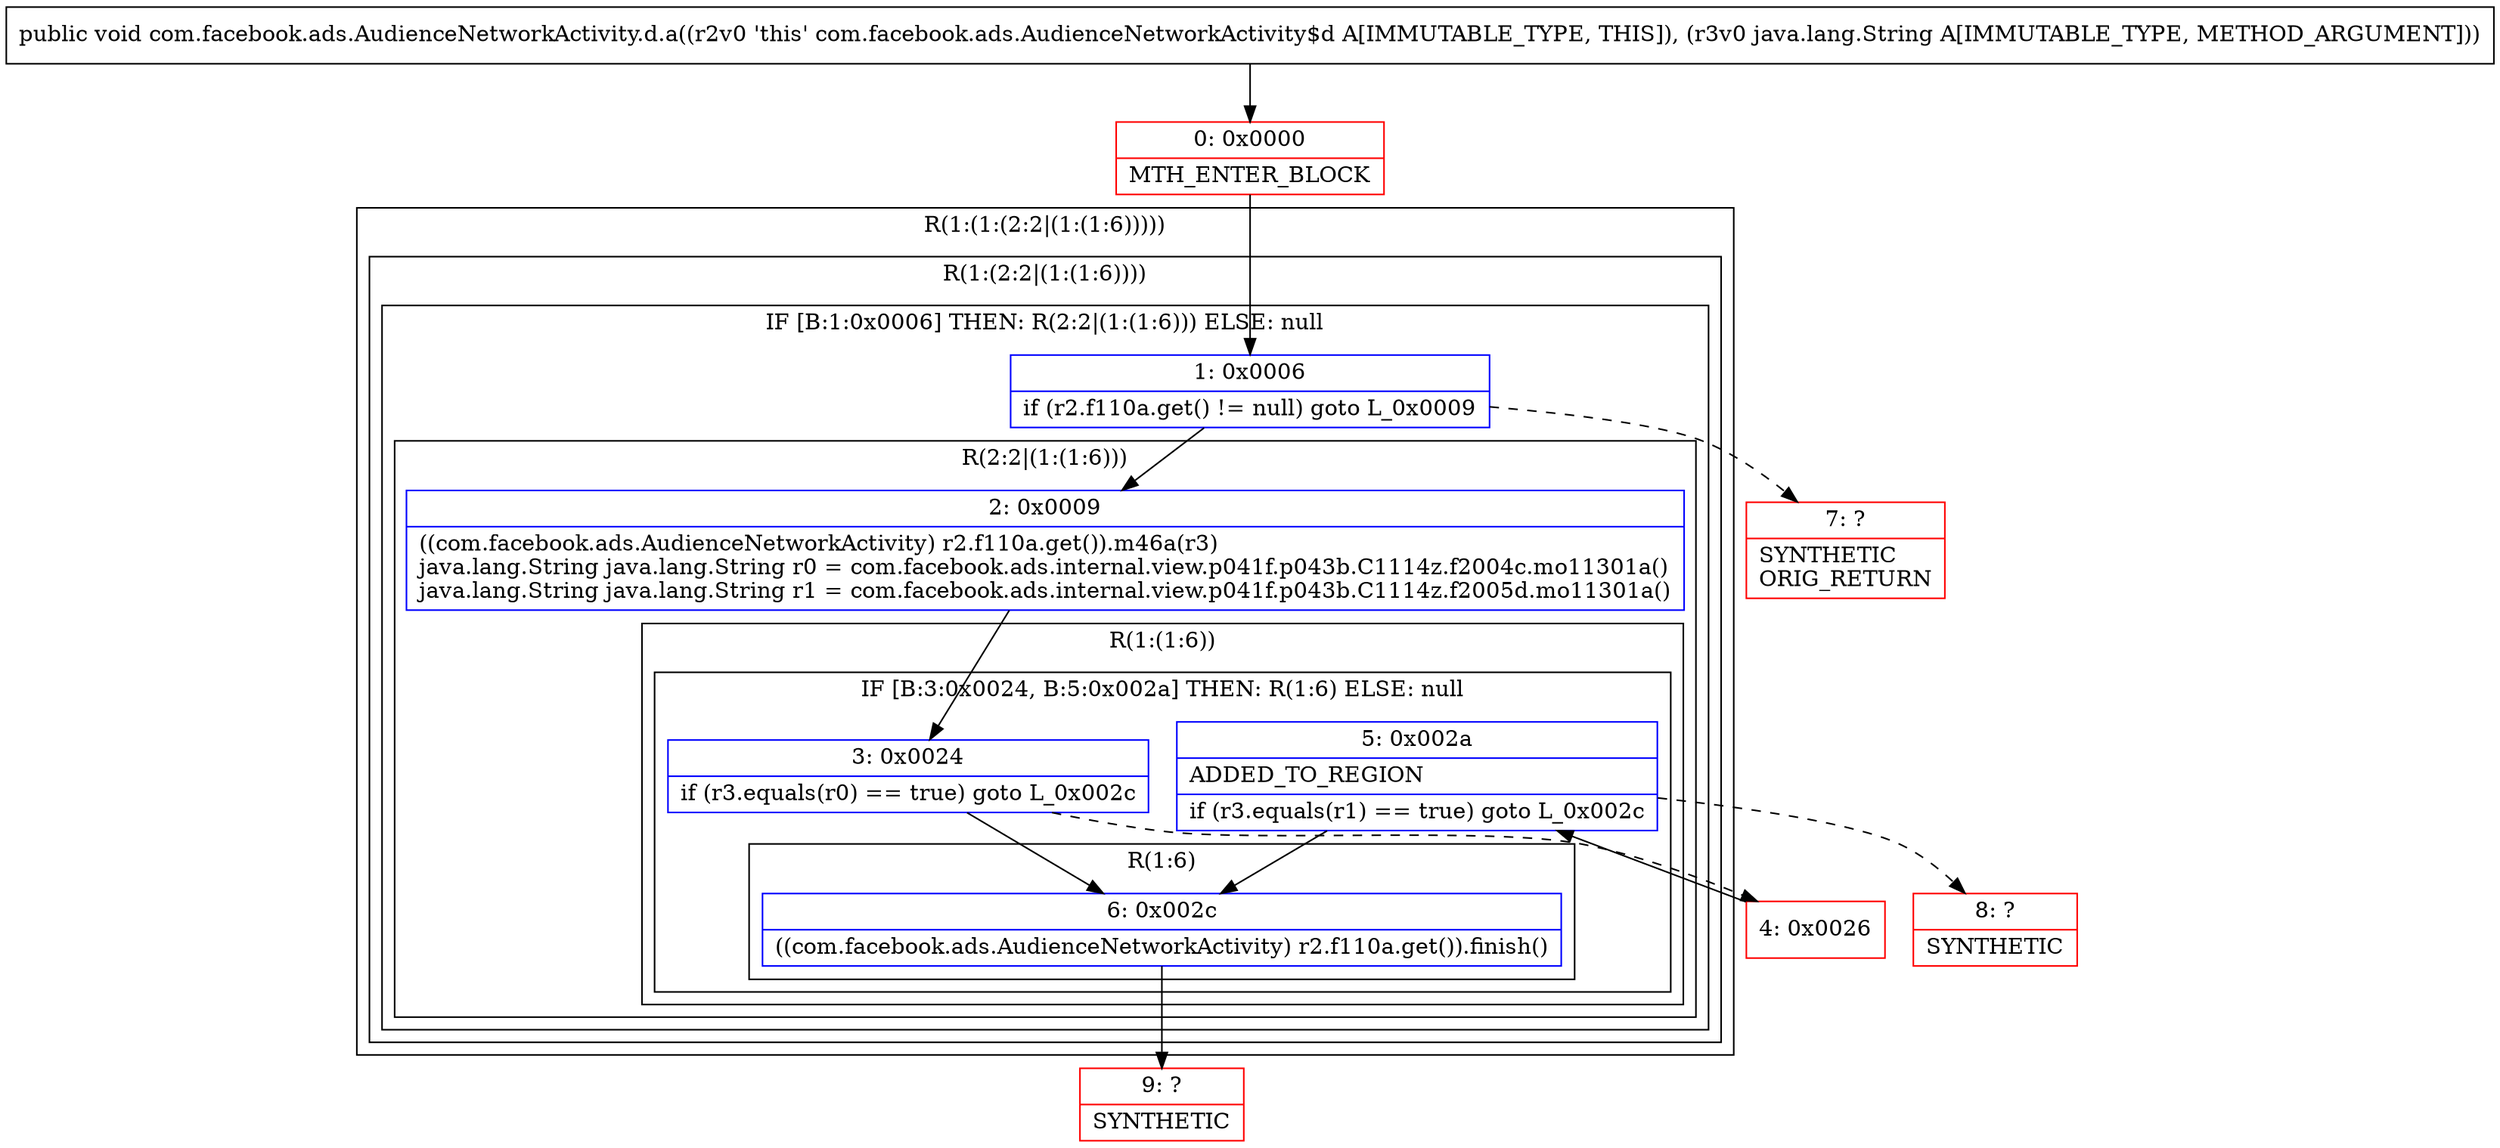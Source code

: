 digraph "CFG forcom.facebook.ads.AudienceNetworkActivity.d.a(Ljava\/lang\/String;)V" {
subgraph cluster_Region_865377605 {
label = "R(1:(1:(2:2|(1:(1:6)))))";
node [shape=record,color=blue];
subgraph cluster_Region_1241692251 {
label = "R(1:(2:2|(1:(1:6))))";
node [shape=record,color=blue];
subgraph cluster_IfRegion_1937923126 {
label = "IF [B:1:0x0006] THEN: R(2:2|(1:(1:6))) ELSE: null";
node [shape=record,color=blue];
Node_1 [shape=record,label="{1\:\ 0x0006|if (r2.f110a.get() != null) goto L_0x0009\l}"];
subgraph cluster_Region_1272757540 {
label = "R(2:2|(1:(1:6)))";
node [shape=record,color=blue];
Node_2 [shape=record,label="{2\:\ 0x0009|((com.facebook.ads.AudienceNetworkActivity) r2.f110a.get()).m46a(r3)\ljava.lang.String java.lang.String r0 = com.facebook.ads.internal.view.p041f.p043b.C1114z.f2004c.mo11301a()\ljava.lang.String java.lang.String r1 = com.facebook.ads.internal.view.p041f.p043b.C1114z.f2005d.mo11301a()\l}"];
subgraph cluster_Region_972816115 {
label = "R(1:(1:6))";
node [shape=record,color=blue];
subgraph cluster_IfRegion_216938942 {
label = "IF [B:3:0x0024, B:5:0x002a] THEN: R(1:6) ELSE: null";
node [shape=record,color=blue];
Node_3 [shape=record,label="{3\:\ 0x0024|if (r3.equals(r0) == true) goto L_0x002c\l}"];
Node_5 [shape=record,label="{5\:\ 0x002a|ADDED_TO_REGION\l|if (r3.equals(r1) == true) goto L_0x002c\l}"];
subgraph cluster_Region_781333052 {
label = "R(1:6)";
node [shape=record,color=blue];
Node_6 [shape=record,label="{6\:\ 0x002c|((com.facebook.ads.AudienceNetworkActivity) r2.f110a.get()).finish()\l}"];
}
}
}
}
}
}
}
Node_0 [shape=record,color=red,label="{0\:\ 0x0000|MTH_ENTER_BLOCK\l}"];
Node_4 [shape=record,color=red,label="{4\:\ 0x0026}"];
Node_7 [shape=record,color=red,label="{7\:\ ?|SYNTHETIC\lORIG_RETURN\l}"];
Node_8 [shape=record,color=red,label="{8\:\ ?|SYNTHETIC\l}"];
Node_9 [shape=record,color=red,label="{9\:\ ?|SYNTHETIC\l}"];
MethodNode[shape=record,label="{public void com.facebook.ads.AudienceNetworkActivity.d.a((r2v0 'this' com.facebook.ads.AudienceNetworkActivity$d A[IMMUTABLE_TYPE, THIS]), (r3v0 java.lang.String A[IMMUTABLE_TYPE, METHOD_ARGUMENT])) }"];
MethodNode -> Node_0;
Node_1 -> Node_2;
Node_1 -> Node_7[style=dashed];
Node_2 -> Node_3;
Node_3 -> Node_4[style=dashed];
Node_3 -> Node_6;
Node_5 -> Node_6;
Node_5 -> Node_8[style=dashed];
Node_6 -> Node_9;
Node_0 -> Node_1;
Node_4 -> Node_5;
}

